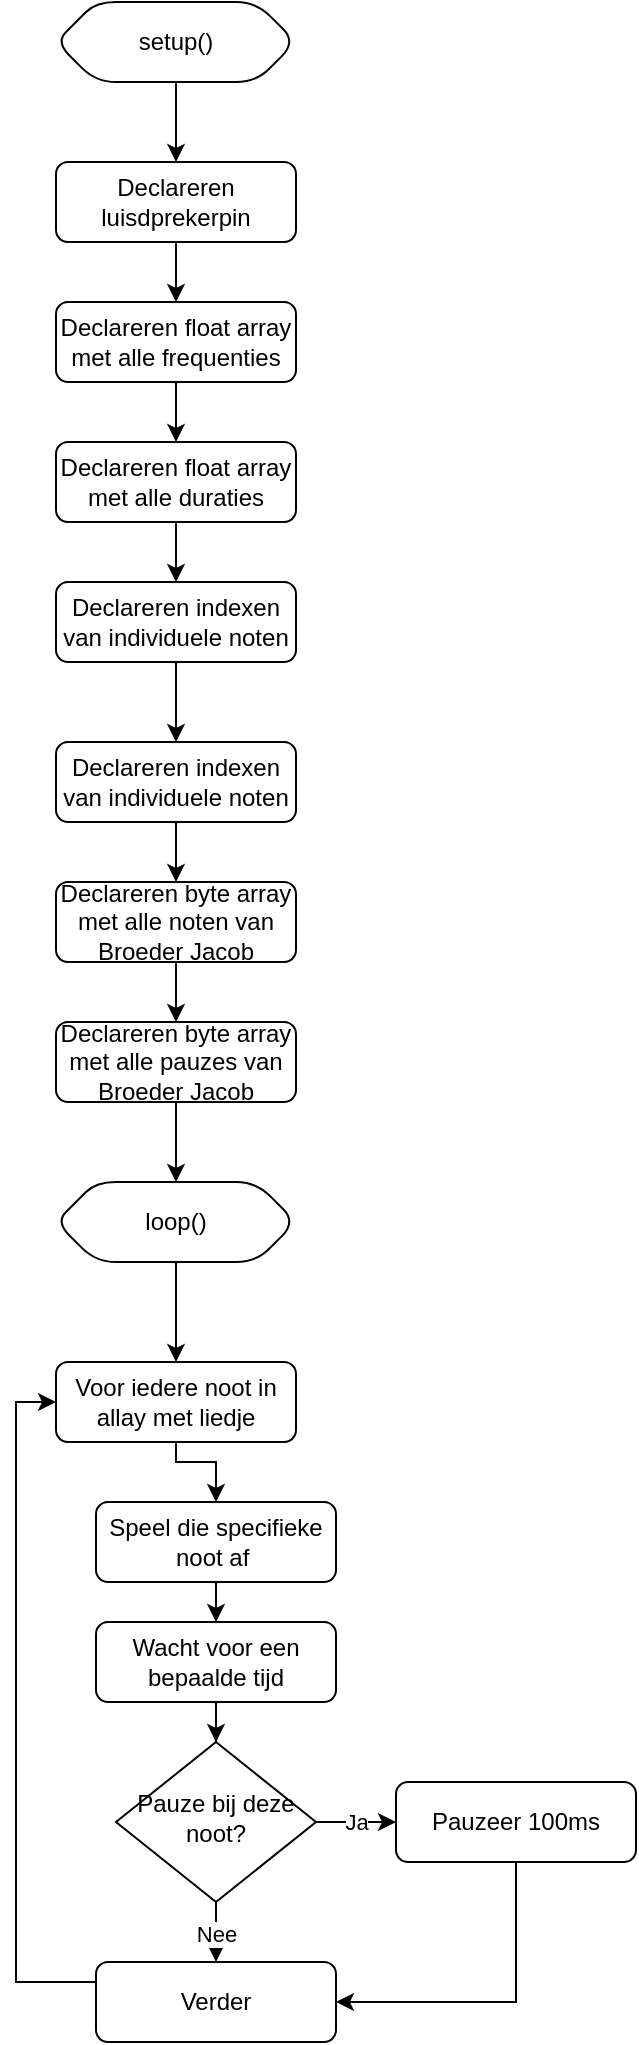 <mxfile version="16.5.1" type="device"><diagram id="C5RBs43oDa-KdzZeNtuy" name="Page-1"><mxGraphModel dx="1342" dy="905" grid="1" gridSize="10" guides="1" tooltips="1" connect="1" arrows="1" fold="1" page="1" pageScale="1" pageWidth="827" pageHeight="1169" math="0" shadow="0"><root><mxCell id="WIyWlLk6GJQsqaUBKTNV-0"/><mxCell id="WIyWlLk6GJQsqaUBKTNV-1" parent="WIyWlLk6GJQsqaUBKTNV-0"/><mxCell id="mGlGTWSdZa69gXoQCN-1-30" value="" style="edgeStyle=orthogonalEdgeStyle;rounded=0;orthogonalLoop=1;jettySize=auto;html=1;" parent="WIyWlLk6GJQsqaUBKTNV-1" source="mGlGTWSdZa69gXoQCN-1-0" target="mGlGTWSdZa69gXoQCN-1-3" edge="1"><mxGeometry relative="1" as="geometry"/></mxCell><mxCell id="mGlGTWSdZa69gXoQCN-1-0" value="Declareren luisdprekerpin" style="rounded=1;whiteSpace=wrap;html=1;fontSize=12;glass=0;strokeWidth=1;shadow=0;" parent="WIyWlLk6GJQsqaUBKTNV-1" vertex="1"><mxGeometry x="279" y="130" width="120" height="40" as="geometry"/></mxCell><mxCell id="mGlGTWSdZa69gXoQCN-1-31" value="" style="edgeStyle=orthogonalEdgeStyle;rounded=0;orthogonalLoop=1;jettySize=auto;html=1;" parent="WIyWlLk6GJQsqaUBKTNV-1" source="mGlGTWSdZa69gXoQCN-1-3" target="mGlGTWSdZa69gXoQCN-1-4" edge="1"><mxGeometry relative="1" as="geometry"/></mxCell><mxCell id="mGlGTWSdZa69gXoQCN-1-3" value="Declareren float array met alle frequenties" style="rounded=1;whiteSpace=wrap;html=1;fontSize=12;glass=0;strokeWidth=1;shadow=0;" parent="WIyWlLk6GJQsqaUBKTNV-1" vertex="1"><mxGeometry x="279" y="200" width="120" height="40" as="geometry"/></mxCell><mxCell id="mGlGTWSdZa69gXoQCN-1-32" value="" style="edgeStyle=orthogonalEdgeStyle;rounded=0;orthogonalLoop=1;jettySize=auto;html=1;" parent="WIyWlLk6GJQsqaUBKTNV-1" source="mGlGTWSdZa69gXoQCN-1-4" target="mGlGTWSdZa69gXoQCN-1-5" edge="1"><mxGeometry relative="1" as="geometry"/></mxCell><mxCell id="mGlGTWSdZa69gXoQCN-1-4" value="Declareren float array met alle duraties" style="rounded=1;whiteSpace=wrap;html=1;fontSize=12;glass=0;strokeWidth=1;shadow=0;" parent="WIyWlLk6GJQsqaUBKTNV-1" vertex="1"><mxGeometry x="279" y="270" width="120" height="40" as="geometry"/></mxCell><mxCell id="mGlGTWSdZa69gXoQCN-1-33" value="" style="edgeStyle=orthogonalEdgeStyle;rounded=0;orthogonalLoop=1;jettySize=auto;html=1;" parent="WIyWlLk6GJQsqaUBKTNV-1" source="mGlGTWSdZa69gXoQCN-1-5" target="mGlGTWSdZa69gXoQCN-1-6" edge="1"><mxGeometry relative="1" as="geometry"/></mxCell><mxCell id="mGlGTWSdZa69gXoQCN-1-5" value="Declareren indexen van individuele noten" style="rounded=1;whiteSpace=wrap;html=1;fontSize=12;glass=0;strokeWidth=1;shadow=0;" parent="WIyWlLk6GJQsqaUBKTNV-1" vertex="1"><mxGeometry x="279" y="340" width="120" height="40" as="geometry"/></mxCell><mxCell id="mGlGTWSdZa69gXoQCN-1-34" value="" style="edgeStyle=orthogonalEdgeStyle;rounded=0;orthogonalLoop=1;jettySize=auto;html=1;" parent="WIyWlLk6GJQsqaUBKTNV-1" source="mGlGTWSdZa69gXoQCN-1-6" target="mGlGTWSdZa69gXoQCN-1-7" edge="1"><mxGeometry relative="1" as="geometry"/></mxCell><mxCell id="mGlGTWSdZa69gXoQCN-1-6" value="Declareren indexen van individuele noten" style="rounded=1;whiteSpace=wrap;html=1;fontSize=12;glass=0;strokeWidth=1;shadow=0;" parent="WIyWlLk6GJQsqaUBKTNV-1" vertex="1"><mxGeometry x="279" y="420" width="120" height="40" as="geometry"/></mxCell><mxCell id="mGlGTWSdZa69gXoQCN-1-35" value="" style="edgeStyle=orthogonalEdgeStyle;rounded=0;orthogonalLoop=1;jettySize=auto;html=1;" parent="WIyWlLk6GJQsqaUBKTNV-1" source="mGlGTWSdZa69gXoQCN-1-7" target="mGlGTWSdZa69gXoQCN-1-17" edge="1"><mxGeometry relative="1" as="geometry"/></mxCell><mxCell id="mGlGTWSdZa69gXoQCN-1-7" value="Declareren byte array met alle noten van Broeder Jacob" style="rounded=1;whiteSpace=wrap;html=1;fontSize=12;glass=0;strokeWidth=1;shadow=0;" parent="WIyWlLk6GJQsqaUBKTNV-1" vertex="1"><mxGeometry x="279" y="490" width="120" height="40" as="geometry"/></mxCell><mxCell id="mGlGTWSdZa69gXoQCN-1-40" style="edgeStyle=orthogonalEdgeStyle;rounded=0;orthogonalLoop=1;jettySize=auto;html=1;entryX=0.5;entryY=0;entryDx=0;entryDy=0;" parent="WIyWlLk6GJQsqaUBKTNV-1" source="mGlGTWSdZa69gXoQCN-1-8" target="mGlGTWSdZa69gXoQCN-1-13" edge="1"><mxGeometry relative="1" as="geometry"/></mxCell><mxCell id="mGlGTWSdZa69gXoQCN-1-8" value="loop()" style="shape=hexagon;perimeter=hexagonPerimeter2;whiteSpace=wrap;html=1;fixedSize=1;rounded=1;glass=0;strokeWidth=1;shadow=0;" parent="WIyWlLk6GJQsqaUBKTNV-1" vertex="1"><mxGeometry x="279" y="640" width="120" height="40" as="geometry"/></mxCell><mxCell id="mGlGTWSdZa69gXoQCN-1-29" value="" style="edgeStyle=orthogonalEdgeStyle;rounded=0;orthogonalLoop=1;jettySize=auto;html=1;" parent="WIyWlLk6GJQsqaUBKTNV-1" source="mGlGTWSdZa69gXoQCN-1-11" target="mGlGTWSdZa69gXoQCN-1-0" edge="1"><mxGeometry relative="1" as="geometry"/></mxCell><mxCell id="mGlGTWSdZa69gXoQCN-1-11" value="setup()" style="shape=hexagon;perimeter=hexagonPerimeter2;whiteSpace=wrap;html=1;fixedSize=1;rounded=1;glass=0;strokeWidth=1;shadow=0;" parent="WIyWlLk6GJQsqaUBKTNV-1" vertex="1"><mxGeometry x="279" y="50" width="120" height="40" as="geometry"/></mxCell><mxCell id="mGlGTWSdZa69gXoQCN-1-41" style="edgeStyle=orthogonalEdgeStyle;rounded=0;orthogonalLoop=1;jettySize=auto;html=1;entryX=0.5;entryY=0;entryDx=0;entryDy=0;" parent="WIyWlLk6GJQsqaUBKTNV-1" source="mGlGTWSdZa69gXoQCN-1-13" target="mGlGTWSdZa69gXoQCN-1-14" edge="1"><mxGeometry relative="1" as="geometry"><Array as="points"><mxPoint x="339" y="780"/><mxPoint x="359" y="780"/></Array></mxGeometry></mxCell><mxCell id="mGlGTWSdZa69gXoQCN-1-13" value="Voor iedere noot in allay met liedje" style="rounded=1;whiteSpace=wrap;html=1;fontSize=12;glass=0;strokeWidth=1;shadow=0;" parent="WIyWlLk6GJQsqaUBKTNV-1" vertex="1"><mxGeometry x="279" y="730" width="120" height="40" as="geometry"/></mxCell><mxCell id="mGlGTWSdZa69gXoQCN-1-42" style="edgeStyle=orthogonalEdgeStyle;rounded=0;orthogonalLoop=1;jettySize=auto;html=1;" parent="WIyWlLk6GJQsqaUBKTNV-1" source="mGlGTWSdZa69gXoQCN-1-14" target="mGlGTWSdZa69gXoQCN-1-15" edge="1"><mxGeometry relative="1" as="geometry"/></mxCell><mxCell id="mGlGTWSdZa69gXoQCN-1-14" value="Speel die specifieke noot af&amp;nbsp;" style="rounded=1;whiteSpace=wrap;html=1;fontSize=12;glass=0;strokeWidth=1;shadow=0;" parent="WIyWlLk6GJQsqaUBKTNV-1" vertex="1"><mxGeometry x="299" y="800" width="120" height="40" as="geometry"/></mxCell><mxCell id="mGlGTWSdZa69gXoQCN-1-43" style="edgeStyle=orthogonalEdgeStyle;rounded=0;orthogonalLoop=1;jettySize=auto;html=1;entryX=0.5;entryY=0;entryDx=0;entryDy=0;" parent="WIyWlLk6GJQsqaUBKTNV-1" source="mGlGTWSdZa69gXoQCN-1-15" target="mGlGTWSdZa69gXoQCN-1-16" edge="1"><mxGeometry relative="1" as="geometry"/></mxCell><mxCell id="mGlGTWSdZa69gXoQCN-1-15" value="Wacht voor een bepaalde tijd" style="rounded=1;whiteSpace=wrap;html=1;fontSize=12;glass=0;strokeWidth=1;shadow=0;" parent="WIyWlLk6GJQsqaUBKTNV-1" vertex="1"><mxGeometry x="299" y="860" width="120" height="40" as="geometry"/></mxCell><mxCell id="mGlGTWSdZa69gXoQCN-1-20" value="Ja" style="edgeStyle=orthogonalEdgeStyle;rounded=0;orthogonalLoop=1;jettySize=auto;html=1;" parent="WIyWlLk6GJQsqaUBKTNV-1" source="mGlGTWSdZa69gXoQCN-1-16" target="mGlGTWSdZa69gXoQCN-1-19" edge="1"><mxGeometry relative="1" as="geometry"/></mxCell><mxCell id="mGlGTWSdZa69gXoQCN-1-22" value="Nee" style="edgeStyle=orthogonalEdgeStyle;rounded=0;orthogonalLoop=1;jettySize=auto;html=1;" parent="WIyWlLk6GJQsqaUBKTNV-1" source="mGlGTWSdZa69gXoQCN-1-16" edge="1"><mxGeometry relative="1" as="geometry"><mxPoint x="359" y="1030" as="targetPoint"/></mxGeometry></mxCell><mxCell id="mGlGTWSdZa69gXoQCN-1-16" value="Pauze bij deze noot?" style="rhombus;whiteSpace=wrap;html=1;shadow=0;fontFamily=Helvetica;fontSize=12;align=center;strokeWidth=1;spacing=6;spacingTop=-4;" parent="WIyWlLk6GJQsqaUBKTNV-1" vertex="1"><mxGeometry x="309" y="920" width="100" height="80" as="geometry"/></mxCell><mxCell id="mGlGTWSdZa69gXoQCN-1-38" value="" style="edgeStyle=orthogonalEdgeStyle;rounded=0;orthogonalLoop=1;jettySize=auto;html=1;" parent="WIyWlLk6GJQsqaUBKTNV-1" source="mGlGTWSdZa69gXoQCN-1-17" target="mGlGTWSdZa69gXoQCN-1-8" edge="1"><mxGeometry relative="1" as="geometry"/></mxCell><mxCell id="mGlGTWSdZa69gXoQCN-1-17" value="Declareren byte array met alle pauzes van Broeder Jacob" style="rounded=1;whiteSpace=wrap;html=1;fontSize=12;glass=0;strokeWidth=1;shadow=0;" parent="WIyWlLk6GJQsqaUBKTNV-1" vertex="1"><mxGeometry x="279" y="560" width="120" height="40" as="geometry"/></mxCell><mxCell id="mGlGTWSdZa69gXoQCN-1-24" style="edgeStyle=orthogonalEdgeStyle;rounded=0;orthogonalLoop=1;jettySize=auto;html=1;entryX=1;entryY=0.5;entryDx=0;entryDy=0;" parent="WIyWlLk6GJQsqaUBKTNV-1" source="mGlGTWSdZa69gXoQCN-1-19" target="mGlGTWSdZa69gXoQCN-1-23" edge="1"><mxGeometry relative="1" as="geometry"><Array as="points"><mxPoint x="509" y="1050"/></Array></mxGeometry></mxCell><mxCell id="mGlGTWSdZa69gXoQCN-1-19" value="Pauzeer 100ms" style="rounded=1;whiteSpace=wrap;html=1;fontSize=12;glass=0;strokeWidth=1;shadow=0;" parent="WIyWlLk6GJQsqaUBKTNV-1" vertex="1"><mxGeometry x="449" y="940" width="120" height="40" as="geometry"/></mxCell><mxCell id="mGlGTWSdZa69gXoQCN-1-25" style="edgeStyle=orthogonalEdgeStyle;rounded=0;orthogonalLoop=1;jettySize=auto;html=1;entryX=0;entryY=0.5;entryDx=0;entryDy=0;" parent="WIyWlLk6GJQsqaUBKTNV-1" source="mGlGTWSdZa69gXoQCN-1-23" target="mGlGTWSdZa69gXoQCN-1-13" edge="1"><mxGeometry relative="1" as="geometry"><Array as="points"><mxPoint x="259" y="1040"/><mxPoint x="259" y="750"/></Array></mxGeometry></mxCell><mxCell id="mGlGTWSdZa69gXoQCN-1-23" value="Verder" style="rounded=1;whiteSpace=wrap;html=1;fontSize=12;glass=0;strokeWidth=1;shadow=0;" parent="WIyWlLk6GJQsqaUBKTNV-1" vertex="1"><mxGeometry x="299" y="1030" width="120" height="40" as="geometry"/></mxCell></root></mxGraphModel></diagram></mxfile>
